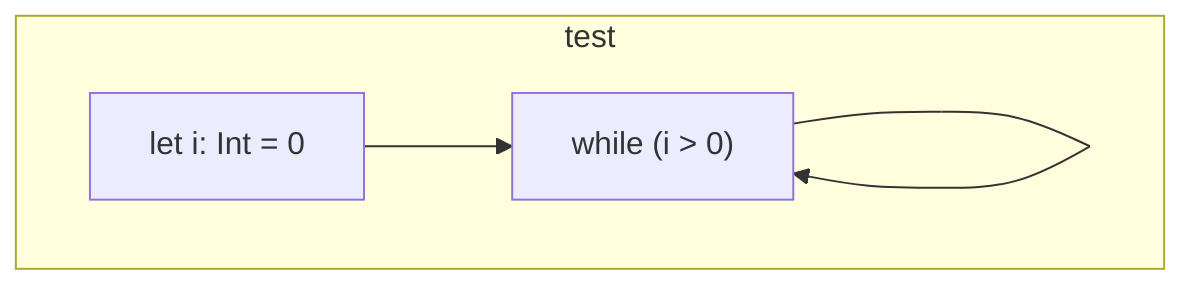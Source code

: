 graph TD
subgraph test
    test_141["let i: Int = 0"]
    test_142["while (i &gt; 0)"]
    test_141 --> test_142
    test_142 --> test_142
end